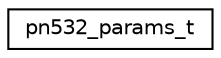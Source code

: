 digraph "Graphical Class Hierarchy"
{
 // LATEX_PDF_SIZE
  edge [fontname="Helvetica",fontsize="10",labelfontname="Helvetica",labelfontsize="10"];
  node [fontname="Helvetica",fontsize="10",shape=record];
  rankdir="LR";
  Node0 [label="pn532_params_t",height=0.2,width=0.4,color="black", fillcolor="white", style="filled",URL="$structpn532__params__t.html",tooltip="Data structure with the configuration parameters."];
}
